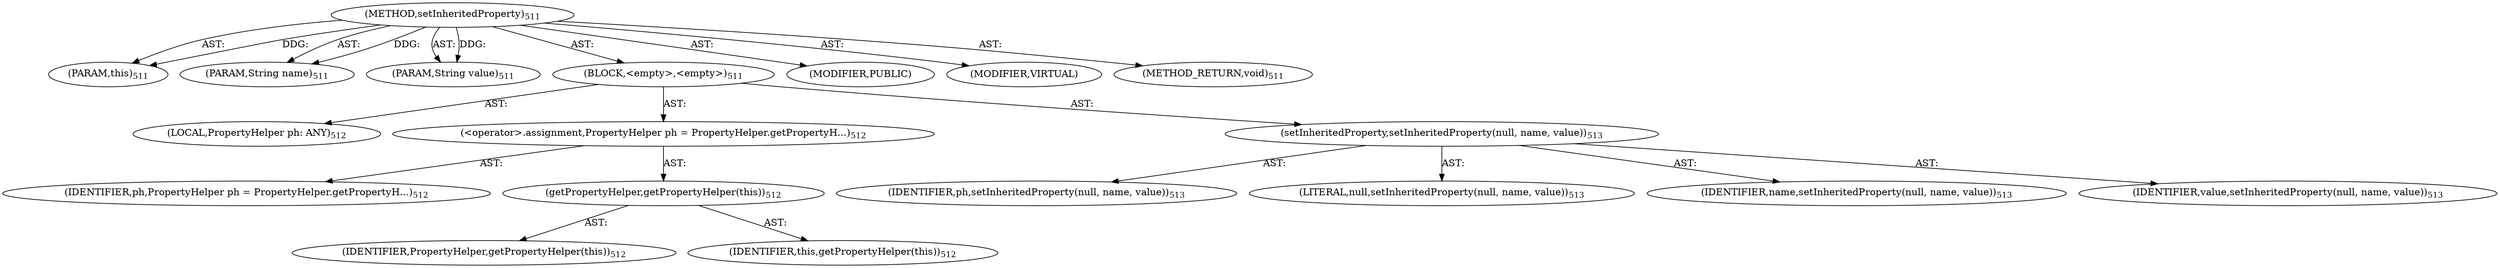 digraph "setInheritedProperty" {  
"111669149718" [label = <(METHOD,setInheritedProperty)<SUB>511</SUB>> ]
"115964117007" [label = <(PARAM,this)<SUB>511</SUB>> ]
"115964117088" [label = <(PARAM,String name)<SUB>511</SUB>> ]
"115964117089" [label = <(PARAM,String value)<SUB>511</SUB>> ]
"25769803802" [label = <(BLOCK,&lt;empty&gt;,&lt;empty&gt;)<SUB>511</SUB>> ]
"94489280517" [label = <(LOCAL,PropertyHelper ph: ANY)<SUB>512</SUB>> ]
"30064771192" [label = <(&lt;operator&gt;.assignment,PropertyHelper ph = PropertyHelper.getPropertyH...)<SUB>512</SUB>> ]
"68719476919" [label = <(IDENTIFIER,ph,PropertyHelper ph = PropertyHelper.getPropertyH...)<SUB>512</SUB>> ]
"30064771193" [label = <(getPropertyHelper,getPropertyHelper(this))<SUB>512</SUB>> ]
"68719476920" [label = <(IDENTIFIER,PropertyHelper,getPropertyHelper(this))<SUB>512</SUB>> ]
"68719476756" [label = <(IDENTIFIER,this,getPropertyHelper(this))<SUB>512</SUB>> ]
"30064771194" [label = <(setInheritedProperty,setInheritedProperty(null, name, value))<SUB>513</SUB>> ]
"68719476921" [label = <(IDENTIFIER,ph,setInheritedProperty(null, name, value))<SUB>513</SUB>> ]
"90194313228" [label = <(LITERAL,null,setInheritedProperty(null, name, value))<SUB>513</SUB>> ]
"68719476922" [label = <(IDENTIFIER,name,setInheritedProperty(null, name, value))<SUB>513</SUB>> ]
"68719476923" [label = <(IDENTIFIER,value,setInheritedProperty(null, name, value))<SUB>513</SUB>> ]
"133143986267" [label = <(MODIFIER,PUBLIC)> ]
"133143986268" [label = <(MODIFIER,VIRTUAL)> ]
"128849018902" [label = <(METHOD_RETURN,void)<SUB>511</SUB>> ]
  "111669149718" -> "115964117007"  [ label = "AST: "] 
  "111669149718" -> "115964117088"  [ label = "AST: "] 
  "111669149718" -> "115964117089"  [ label = "AST: "] 
  "111669149718" -> "25769803802"  [ label = "AST: "] 
  "111669149718" -> "133143986267"  [ label = "AST: "] 
  "111669149718" -> "133143986268"  [ label = "AST: "] 
  "111669149718" -> "128849018902"  [ label = "AST: "] 
  "25769803802" -> "94489280517"  [ label = "AST: "] 
  "25769803802" -> "30064771192"  [ label = "AST: "] 
  "25769803802" -> "30064771194"  [ label = "AST: "] 
  "30064771192" -> "68719476919"  [ label = "AST: "] 
  "30064771192" -> "30064771193"  [ label = "AST: "] 
  "30064771193" -> "68719476920"  [ label = "AST: "] 
  "30064771193" -> "68719476756"  [ label = "AST: "] 
  "30064771194" -> "68719476921"  [ label = "AST: "] 
  "30064771194" -> "90194313228"  [ label = "AST: "] 
  "30064771194" -> "68719476922"  [ label = "AST: "] 
  "30064771194" -> "68719476923"  [ label = "AST: "] 
  "111669149718" -> "115964117007"  [ label = "DDG: "] 
  "111669149718" -> "115964117088"  [ label = "DDG: "] 
  "111669149718" -> "115964117089"  [ label = "DDG: "] 
}
